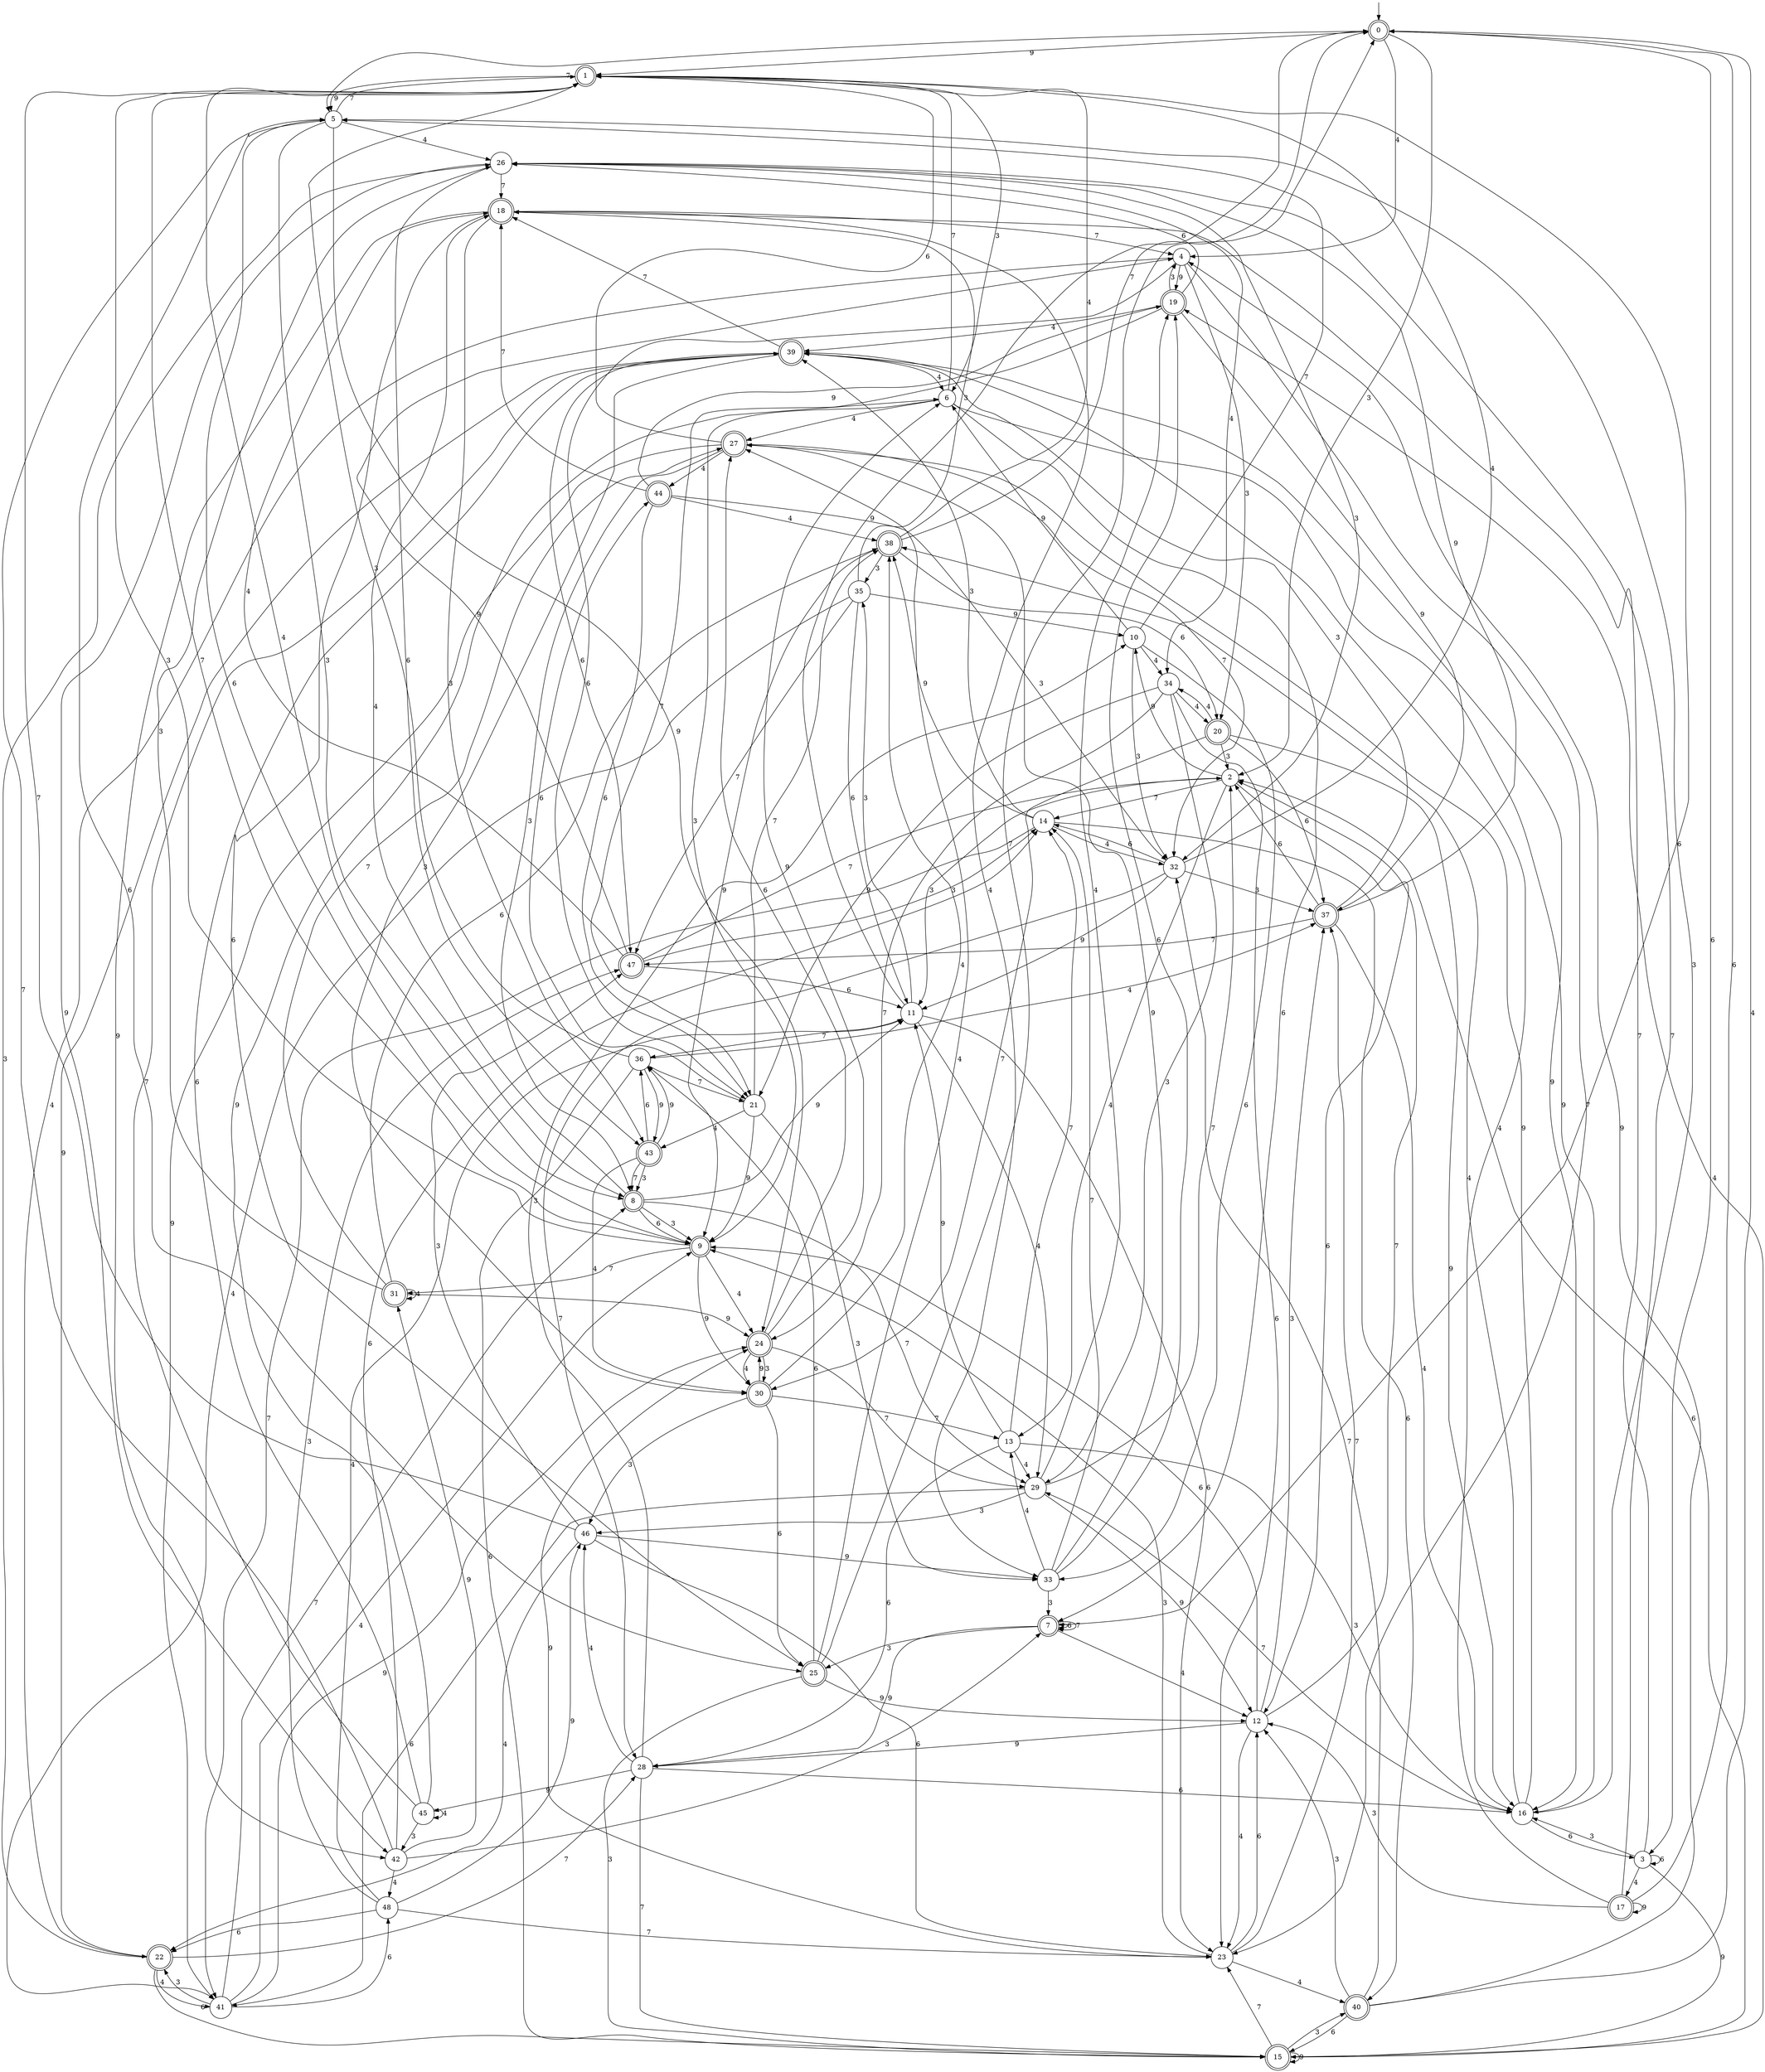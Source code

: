 digraph g {

	s0 [shape="doublecircle" label="0"];
	s1 [shape="doublecircle" label="1"];
	s2 [shape="circle" label="2"];
	s3 [shape="circle" label="3"];
	s4 [shape="circle" label="4"];
	s5 [shape="circle" label="5"];
	s6 [shape="circle" label="6"];
	s7 [shape="doublecircle" label="7"];
	s8 [shape="doublecircle" label="8"];
	s9 [shape="doublecircle" label="9"];
	s10 [shape="circle" label="10"];
	s11 [shape="circle" label="11"];
	s12 [shape="circle" label="12"];
	s13 [shape="circle" label="13"];
	s14 [shape="circle" label="14"];
	s15 [shape="doublecircle" label="15"];
	s16 [shape="circle" label="16"];
	s17 [shape="doublecircle" label="17"];
	s18 [shape="doublecircle" label="18"];
	s19 [shape="doublecircle" label="19"];
	s20 [shape="doublecircle" label="20"];
	s21 [shape="circle" label="21"];
	s22 [shape="doublecircle" label="22"];
	s23 [shape="circle" label="23"];
	s24 [shape="doublecircle" label="24"];
	s25 [shape="doublecircle" label="25"];
	s26 [shape="circle" label="26"];
	s27 [shape="doublecircle" label="27"];
	s28 [shape="circle" label="28"];
	s29 [shape="circle" label="29"];
	s30 [shape="doublecircle" label="30"];
	s31 [shape="doublecircle" label="31"];
	s32 [shape="circle" label="32"];
	s33 [shape="circle" label="33"];
	s34 [shape="circle" label="34"];
	s35 [shape="circle" label="35"];
	s36 [shape="circle" label="36"];
	s37 [shape="doublecircle" label="37"];
	s38 [shape="doublecircle" label="38"];
	s39 [shape="doublecircle" label="39"];
	s40 [shape="doublecircle" label="40"];
	s41 [shape="circle" label="41"];
	s42 [shape="circle" label="42"];
	s43 [shape="doublecircle" label="43"];
	s44 [shape="doublecircle" label="44"];
	s45 [shape="circle" label="45"];
	s46 [shape="circle" label="46"];
	s47 [shape="doublecircle" label="47"];
	s48 [shape="circle" label="48"];
	s0 -> s1 [label="9"];
	s0 -> s2 [label="3"];
	s0 -> s3 [label="6"];
	s0 -> s4 [label="4"];
	s0 -> s5 [label="7"];
	s1 -> s5 [label="9"];
	s1 -> s6 [label="3"];
	s1 -> s7 [label="6"];
	s1 -> s8 [label="4"];
	s1 -> s9 [label="7"];
	s2 -> s10 [label="9"];
	s2 -> s11 [label="3"];
	s2 -> s12 [label="6"];
	s2 -> s13 [label="4"];
	s2 -> s14 [label="7"];
	s3 -> s15 [label="9"];
	s3 -> s16 [label="3"];
	s3 -> s3 [label="6"];
	s3 -> s17 [label="4"];
	s3 -> s18 [label="7"];
	s4 -> s19 [label="9"];
	s4 -> s20 [label="3"];
	s4 -> s21 [label="6"];
	s4 -> s22 [label="4"];
	s4 -> s23 [label="7"];
	s5 -> s24 [label="9"];
	s5 -> s8 [label="3"];
	s5 -> s25 [label="6"];
	s5 -> s26 [label="4"];
	s5 -> s1 [label="7"];
	s6 -> s16 [label="9"];
	s6 -> s9 [label="3"];
	s6 -> s7 [label="6"];
	s6 -> s27 [label="4"];
	s6 -> s1 [label="7"];
	s7 -> s28 [label="9"];
	s7 -> s25 [label="3"];
	s7 -> s7 [label="6"];
	s7 -> s12 [label="4"];
	s7 -> s7 [label="7"];
	s8 -> s11 [label="9"];
	s8 -> s9 [label="3"];
	s8 -> s9 [label="6"];
	s8 -> s18 [label="4"];
	s8 -> s29 [label="7"];
	s9 -> s30 [label="9"];
	s9 -> s1 [label="3"];
	s9 -> s5 [label="6"];
	s9 -> s24 [label="4"];
	s9 -> s31 [label="7"];
	s10 -> s6 [label="9"];
	s10 -> s32 [label="3"];
	s10 -> s33 [label="6"];
	s10 -> s34 [label="4"];
	s10 -> s5 [label="7"];
	s11 -> s0 [label="9"];
	s11 -> s35 [label="3"];
	s11 -> s23 [label="6"];
	s11 -> s29 [label="4"];
	s11 -> s36 [label="7"];
	s12 -> s28 [label="9"];
	s12 -> s37 [label="3"];
	s12 -> s9 [label="6"];
	s12 -> s23 [label="4"];
	s12 -> s2 [label="7"];
	s13 -> s11 [label="9"];
	s13 -> s16 [label="3"];
	s13 -> s28 [label="6"];
	s13 -> s29 [label="4"];
	s13 -> s14 [label="7"];
	s14 -> s38 [label="9"];
	s14 -> s39 [label="3"];
	s14 -> s40 [label="6"];
	s14 -> s32 [label="4"];
	s14 -> s41 [label="7"];
	s15 -> s15 [label="9"];
	s15 -> s40 [label="3"];
	s15 -> s2 [label="6"];
	s15 -> s19 [label="4"];
	s15 -> s23 [label="7"];
	s16 -> s27 [label="9"];
	s16 -> s5 [label="3"];
	s16 -> s3 [label="6"];
	s16 -> s38 [label="4"];
	s16 -> s29 [label="7"];
	s17 -> s17 [label="9"];
	s17 -> s12 [label="3"];
	s17 -> s0 [label="6"];
	s17 -> s39 [label="4"];
	s17 -> s26 [label="7"];
	s18 -> s42 [label="9"];
	s18 -> s43 [label="3"];
	s18 -> s25 [label="6"];
	s18 -> s33 [label="4"];
	s18 -> s4 [label="7"];
	s19 -> s37 [label="9"];
	s19 -> s4 [label="3"];
	s19 -> s26 [label="6"];
	s19 -> s39 [label="4"];
	s19 -> s21 [label="7"];
	s20 -> s16 [label="9"];
	s20 -> s2 [label="3"];
	s20 -> s37 [label="6"];
	s20 -> s34 [label="4"];
	s20 -> s30 [label="7"];
	s21 -> s9 [label="9"];
	s21 -> s33 [label="3"];
	s21 -> s44 [label="6"];
	s21 -> s43 [label="4"];
	s21 -> s38 [label="7"];
	s22 -> s39 [label="9"];
	s22 -> s26 [label="3"];
	s22 -> s15 [label="6"];
	s22 -> s41 [label="4"];
	s22 -> s28 [label="7"];
	s23 -> s24 [label="9"];
	s23 -> s9 [label="3"];
	s23 -> s12 [label="6"];
	s23 -> s40 [label="4"];
	s23 -> s37 [label="7"];
	s24 -> s6 [label="9"];
	s24 -> s30 [label="3"];
	s24 -> s27 [label="6"];
	s24 -> s30 [label="4"];
	s24 -> s29 [label="7"];
	s25 -> s12 [label="9"];
	s25 -> s15 [label="3"];
	s25 -> s36 [label="6"];
	s25 -> s27 [label="4"];
	s25 -> s0 [label="7"];
	s26 -> s42 [label="9"];
	s26 -> s32 [label="3"];
	s26 -> s43 [label="6"];
	s26 -> s34 [label="4"];
	s26 -> s18 [label="7"];
	s27 -> s41 [label="9"];
	s27 -> s8 [label="3"];
	s27 -> s1 [label="6"];
	s27 -> s44 [label="4"];
	s27 -> s32 [label="7"];
	s28 -> s45 [label="9"];
	s28 -> s10 [label="3"];
	s28 -> s16 [label="6"];
	s28 -> s46 [label="4"];
	s28 -> s15 [label="7"];
	s29 -> s12 [label="9"];
	s29 -> s46 [label="3"];
	s29 -> s41 [label="6"];
	s29 -> s19 [label="4"];
	s29 -> s2 [label="7"];
	s30 -> s24 [label="9"];
	s30 -> s46 [label="3"];
	s30 -> s25 [label="6"];
	s30 -> s38 [label="4"];
	s30 -> s13 [label="7"];
	s31 -> s24 [label="9"];
	s31 -> s26 [label="3"];
	s31 -> s38 [label="6"];
	s31 -> s31 [label="4"];
	s31 -> s27 [label="7"];
	s32 -> s11 [label="9"];
	s32 -> s37 [label="3"];
	s32 -> s14 [label="6"];
	s32 -> s1 [label="4"];
	s32 -> s28 [label="7"];
	s33 -> s27 [label="9"];
	s33 -> s7 [label="3"];
	s33 -> s19 [label="6"];
	s33 -> s13 [label="4"];
	s33 -> s14 [label="7"];
	s34 -> s21 [label="9"];
	s34 -> s29 [label="3"];
	s34 -> s23 [label="6"];
	s34 -> s20 [label="4"];
	s34 -> s24 [label="7"];
	s35 -> s10 [label="9"];
	s35 -> s18 [label="3"];
	s35 -> s11 [label="6"];
	s35 -> s41 [label="4"];
	s35 -> s47 [label="7"];
	s36 -> s43 [label="9"];
	s36 -> s1 [label="3"];
	s36 -> s15 [label="6"];
	s36 -> s37 [label="4"];
	s36 -> s21 [label="7"];
	s37 -> s26 [label="9"];
	s37 -> s39 [label="3"];
	s37 -> s2 [label="6"];
	s37 -> s16 [label="4"];
	s37 -> s47 [label="7"];
	s38 -> s9 [label="9"];
	s38 -> s35 [label="3"];
	s38 -> s20 [label="6"];
	s38 -> s1 [label="4"];
	s38 -> s0 [label="7"];
	s39 -> s16 [label="9"];
	s39 -> s30 [label="3"];
	s39 -> s47 [label="6"];
	s39 -> s6 [label="4"];
	s39 -> s18 [label="7"];
	s40 -> s4 [label="9"];
	s40 -> s12 [label="3"];
	s40 -> s15 [label="6"];
	s40 -> s0 [label="4"];
	s40 -> s32 [label="7"];
	s41 -> s24 [label="9"];
	s41 -> s22 [label="3"];
	s41 -> s48 [label="6"];
	s41 -> s9 [label="4"];
	s41 -> s8 [label="7"];
	s42 -> s31 [label="9"];
	s42 -> s7 [label="3"];
	s42 -> s14 [label="6"];
	s42 -> s48 [label="4"];
	s42 -> s5 [label="7"];
	s43 -> s36 [label="9"];
	s43 -> s8 [label="3"];
	s43 -> s36 [label="6"];
	s43 -> s30 [label="4"];
	s43 -> s8 [label="7"];
	s44 -> s19 [label="9"];
	s44 -> s32 [label="3"];
	s44 -> s21 [label="6"];
	s44 -> s38 [label="4"];
	s44 -> s18 [label="7"];
	s45 -> s6 [label="9"];
	s45 -> s42 [label="3"];
	s45 -> s39 [label="6"];
	s45 -> s45 [label="4"];
	s45 -> s39 [label="7"];
	s46 -> s33 [label="9"];
	s46 -> s47 [label="3"];
	s46 -> s23 [label="6"];
	s46 -> s22 [label="4"];
	s46 -> s1 [label="7"];
	s47 -> s4 [label="9"];
	s47 -> s14 [label="3"];
	s47 -> s11 [label="6"];
	s47 -> s18 [label="4"];
	s47 -> s2 [label="7"];
	s48 -> s46 [label="9"];
	s48 -> s47 [label="3"];
	s48 -> s22 [label="6"];
	s48 -> s11 [label="4"];
	s48 -> s23 [label="7"];

__start0 [label="" shape="none" width="0" height="0"];
__start0 -> s0;

}
